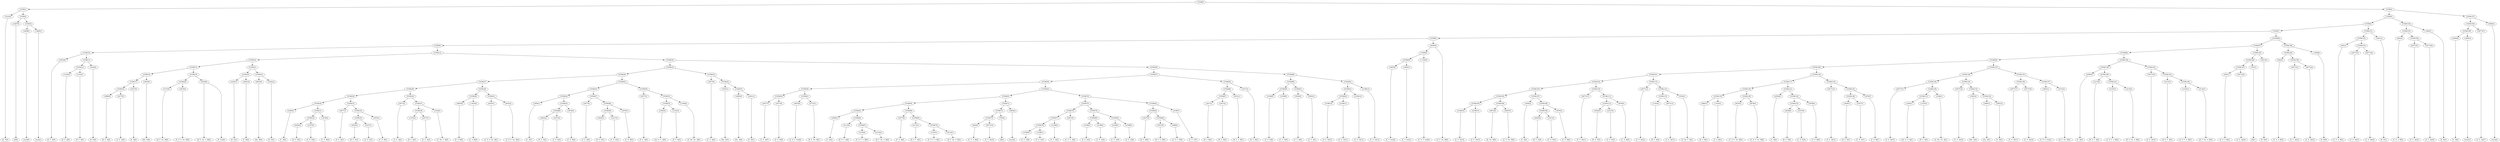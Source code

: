 digraph sample{
"L3222(0)"->"[E  F](0)"
"L3287(0)"->"[E](0)"
"L3609(0)"->"[rest](0)"
"L3609(1)"->"[rest](1)"
"L5358(3)"->"L3609(0)"
"L5358(3)"->"L3609(1)"
"L5358(2)"->"L3287(0)"
"L5358(2)"->"L5358(3)"
"L5358(1)"->"L3222(0)"
"L5358(1)"->"L5358(2)"
"L5023(0)"->"[E  F  A](0)"
"L1163(0)"->"[D  F  A](0)"
"L1163(1)"->"[D  F  A](1)"
"L5358(12)"->"L1163(0)"
"L5358(12)"->"L1163(1)"
"L4182(0)"->"[D  E](0)"
"L5358(11)"->"L5358(12)"
"L5358(11)"->"L4182(0)"
"L5358(10)"->"L5023(0)"
"L5358(10)"->"L5358(11)"
"L3896(0)"->"[D  E  A](0)"
"L2677(0)"->"[C  E  A](0)"
"L5358(18)"->"L3896(0)"
"L5358(18)"->"L2677(0)"
"L4437(0)"->"[E  A](0)"
"L5358(17)"->"L5358(18)"
"L5358(17)"->"L4437(0)"
"L3925(0)"->"[Dis  E](0)"
"L5358(16)"->"L5358(17)"
"L5358(16)"->"L3925(0)"
"L4715(0)"->"[D  E  Gis  B](0)"
"L4676(0)"->"[C  D  E  Gis  B](0)"
"L5358(20)"->"L4715(0)"
"L5358(20)"->"L4676(0)"
"L4438(0)"->"[D  E  Gis  A  B](0)"
"L4438(0)"->"[F  Gis](0)"
"L5358(19)"->"L5358(20)"
"L5358(19)"->"L4438(0)"
"L5358(15)"->"L5358(16)"
"L5358(15)"->"L5358(19)"
"L4182(1)"->"[D  E](1)"
"L2001(0)"->"[C  B](0)"
"L5358(22)"->"L4182(1)"
"L5358(22)"->"L2001(0)"
"L4852(0)"->"[Ais  B](0)"
"L4182(2)"->"[D  E](2)"
"L5358(23)"->"L4852(0)"
"L5358(23)"->"L4182(2)"
"L5358(21)"->"L5358(22)"
"L5358(21)"->"L5358(23)"
"L5358(14)"->"L5358(15)"
"L5358(14)"->"L5358(21)"
"L2056(0)"->"[C  A](0)"
"L4026(0)"->"[D  E  F](0)"
"L2327(0)"->"[C  D  E](0)"
"L5358(32)"->"L4026(0)"
"L5358(32)"->"L2327(0)"
"L3678(0)"->"[C  D  B](0)"
"L5358(31)"->"L5358(32)"
"L5358(31)"->"L3678(0)"
"L5358(30)"->"L2056(0)"
"L5358(30)"->"L5358(31)"
"L2677(1)"->"[C  E  A](1)"
"L4026(1)"->"[D  E  F](1)"
"L2327(1)"->"[C  D  E](1)"
"L5358(35)"->"L4026(1)"
"L5358(35)"->"L2327(1)"
"L3678(1)"->"[C  D  B](1)"
"L5358(34)"->"L5358(35)"
"L5358(34)"->"L3678(1)"
"L5358(33)"->"L2677(1)"
"L5358(33)"->"L5358(34)"
"L5358(29)"->"L5358(30)"
"L5358(29)"->"L5358(33)"
"L2677(2)"->"[C  E  A](2)"
"L1163(2)"->"[D  F  A](2)"
"L2677(3)"->"[C  E  A](3)"
"L5358(38)"->"L1163(2)"
"L5358(38)"->"L2677(3)"
"L3524(0)"->"[C  Dis  F  A](0)"
"L5358(37)"->"L5358(38)"
"L5358(37)"->"L3524(0)"
"L5358(36)"->"L2677(2)"
"L5358(36)"->"L5358(37)"
"L5358(28)"->"L5358(29)"
"L5358(28)"->"L5358(36)"
"L4893(0)"->"[E  A  B](0)"
"L-1810(0)"->"[C  A  B](0)"
"L5358(40)"->"L4893(0)"
"L5358(40)"->"L-1810(0)"
"L4676(1)"->"[C  D  E  Gis  B](1)"
"L4676(2)"->"[C  D  E  Gis  B](2)"
"L5358(41)"->"L4676(1)"
"L5358(41)"->"L4676(2)"
"L5358(39)"->"L5358(40)"
"L5358(39)"->"L5358(41)"
"L5358(27)"->"L5358(28)"
"L5358(27)"->"L5358(39)"
"L2056(1)"->"[C  A](1)"
"L4026(2)"->"[D  E  F](2)"
"L2327(2)"->"[C  D  E](2)"
"L5358(46)"->"L4026(2)"
"L5358(46)"->"L2327(2)"
"L3678(2)"->"[C  D  B](2)"
"L5358(45)"->"L5358(46)"
"L5358(45)"->"L3678(2)"
"L5358(44)"->"L2056(1)"
"L5358(44)"->"L5358(45)"
"L2677(4)"->"[C  E  A](4)"
"L4026(3)"->"[D  E  F](3)"
"L2327(3)"->"[C  D  E](3)"
"L5358(49)"->"L4026(3)"
"L5358(49)"->"L2327(3)"
"L3678(3)"->"[C  D  B](3)"
"L5358(48)"->"L5358(49)"
"L5358(48)"->"L3678(3)"
"L5358(47)"->"L2677(4)"
"L5358(47)"->"L5358(48)"
"L5358(43)"->"L5358(44)"
"L5358(43)"->"L5358(47)"
"L2677(5)"->"[C  E  A](5)"
"L2362(0)"->"[Cis  E  G  A](0)"
"L1163(3)"->"[D  F  A](3)"
"L5358(52)"->"L2362(0)"
"L5358(52)"->"L1163(3)"
"L3186(0)"->"[C  Dis  Fis  A](0)"
"L5358(51)"->"L5358(52)"
"L5358(51)"->"L3186(0)"
"L5358(50)"->"L2677(5)"
"L5358(50)"->"L5358(51)"
"L5358(42)"->"L5358(43)"
"L5358(42)"->"L5358(50)"
"L5358(26)"->"L5358(27)"
"L5358(26)"->"L5358(42)"
"L2677(6)"->"[C  E  A](6)"
"L3925(1)"->"[Dis  E](1)"
"L2985(0)"->"[Gis  A](0)"
"L2001(1)"->"[C  B](1)"
"L5358(55)"->"L2985(0)"
"L5358(55)"->"L2001(1)"
"L5358(54)"->"L3925(1)"
"L5358(54)"->"L5358(55)"
"L5358(53)"->"L2677(6)"
"L5358(53)"->"L5358(54)"
"L5358(25)"->"L5358(26)"
"L5358(25)"->"L5358(53)"
"L2677(7)"->"[C  E  A](7)"
"L2677(8)"->"[C  E  A](8)"
"L5358(60)"->"L2677(7)"
"L5358(60)"->"L2677(8)"
"L4853(0)"->"[C  D  E  Gis](0)"
"L4715(1)"->"[D  E  Gis  B](1)"
"L5358(61)"->"L4853(0)"
"L5358(61)"->"L4715(1)"
"L5358(59)"->"L5358(60)"
"L5358(59)"->"L5358(61)"
"L2056(2)"->"[C  A](2)"
"L2115(0)"->"[D  E  F  A](0)"
"L3145(0)"->"[C  D  F  A  B](0)"
"L4116(0)"->"[D  F  Gis  A  B](0)"
"L5358(67)"->"L3145(0)"
"L5358(67)"->"L4116(0)"
"L5358(66)"->"L2115(0)"
"L5358(66)"->"L5358(67)"
"L5358(65)"->"L2056(2)"
"L5358(65)"->"L5358(66)"
"L2677(9)"->"[C  E  A](9)"
"L2115(1)"->"[D  E  F  A](1)"
"L3145(1)"->"[C  D  F  A  B](1)"
"L4116(1)"->"[D  F  Gis  A  B](1)"
"L5358(70)"->"L3145(1)"
"L5358(70)"->"L4116(1)"
"L5358(69)"->"L2115(1)"
"L5358(69)"->"L5358(70)"
"L5358(68)"->"L2677(9)"
"L5358(68)"->"L5358(69)"
"L5358(64)"->"L5358(65)"
"L5358(64)"->"L5358(68)"
"L602(0)"->"[C  E  A  B](0)"
"L2677(10)"->"[C  E  A](10)"
"L5358(73)"->"L602(0)"
"L5358(73)"->"L2677(10)"
"L783(0)"->"[A](0)"
"L5358(72)"->"L5358(73)"
"L5358(72)"->"L783(0)"
"L3609(2)"->"[rest](2)"
"L5358(71)"->"L5358(72)"
"L5358(71)"->"L3609(2)"
"L5358(63)"->"L5358(64)"
"L5358(63)"->"L5358(71)"
"L2198(0)"->"[C  E  G](0)"
"L2198(1)"->"[C  E  G](1)"
"L5358(78)"->"L2198(0)"
"L5358(78)"->"L2198(1)"
"L2198(2)"->"[C  E  G](2)"
"L5358(77)"->"L5358(78)"
"L5358(77)"->"L2198(2)"
"L2811(0)"->"[C  E  G  A](0)"
"L5358(76)"->"L5358(77)"
"L5358(76)"->"L2811(0)"
"L2198(3)"->"[C  E  G](3)"
"L2198(4)"->"[C  E  G](4)"
"L5358(80)"->"L2198(3)"
"L5358(80)"->"L2198(4)"
"L2198(5)"->"[C  E  G](5)"
"L2198(6)"->"[C  E  G](6)"
"L5358(81)"->"L2198(5)"
"L5358(81)"->"L2198(6)"
"L5358(79)"->"L5358(80)"
"L5358(79)"->"L5358(81)"
"L5358(75)"->"L5358(76)"
"L5358(75)"->"L5358(79)"
"L2417(0)"->"[D  G  B](0)"
"L4531(0)"->"[D  F  G  B](0)"
"L408(0)"->"[C  E  F  G](0)"
"L5358(84)"->"L4531(0)"
"L5358(84)"->"L408(0)"
"L5358(83)"->"L2417(0)"
"L5358(83)"->"L5358(84)"
"L2198(7)"->"[C  E  G](7)"
"L5358(82)"->"L5358(83)"
"L5358(82)"->"L2198(7)"
"L5358(74)"->"L5358(75)"
"L5358(74)"->"L5358(82)"
"L5358(62)"->"L5358(63)"
"L5358(62)"->"L5358(74)"
"L5358(58)"->"L5358(59)"
"L5358(58)"->"L5358(62)"
"L2417(1)"->"[D  G  B](1)"
"L2417(2)"->"[D  G  B](2)"
"L5358(87)"->"L2417(1)"
"L5358(87)"->"L2417(2)"
"L4531(1)"->"[D  F  G  B](1)"
"L5358(86)"->"L5358(87)"
"L5358(86)"->"L4531(1)"
"L2417(3)"->"[D  G  B](3)"
"L5358(85)"->"L5358(86)"
"L5358(85)"->"L2417(3)"
"L5358(57)"->"L5358(58)"
"L5358(57)"->"L5358(85)"
"L2198(8)"->"[C  E  G](8)"
"L2198(9)"->"[C  E  G](9)"
"L5358(90)"->"L2198(8)"
"L5358(90)"->"L2198(9)"
"L5045(0)"->"[C  F  A](0)"
"L5045(1)"->"[C  F  A](1)"
"L5358(91)"->"L5045(0)"
"L5358(91)"->"L5045(1)"
"L5358(89)"->"L5358(90)"
"L5358(89)"->"L5358(91)"
"L2198(10)"->"[C  E  G](10)"
"L2198(11)"->"[C  E  G](11)"
"L5358(94)"->"L2198(10)"
"L5358(94)"->"L2198(11)"
"L2198(12)"->"[C  E  G](12)"
"L5358(93)"->"L5358(94)"
"L5358(93)"->"L2198(12)"
"L2198(13)"->"[C  E  G](13)"
"L5358(92)"->"L5358(93)"
"L5358(92)"->"L2198(13)"
"L5358(88)"->"L5358(89)"
"L5358(88)"->"L5358(92)"
"L5358(56)"->"L5358(57)"
"L5358(56)"->"L5358(88)"
"L5358(24)"->"L5358(25)"
"L5358(24)"->"L5358(56)"
"L5358(13)"->"L5358(14)"
"L5358(13)"->"L5358(24)"
"L5358(9)"->"L5358(10)"
"L5358(9)"->"L5358(13)"
"L3605(0)"->"[C  F  Gis](0)"
"L3605(1)"->"[C  F  Gis](1)"
"L5358(95)"->"L3605(0)"
"L5358(95)"->"L3605(1)"
"L-1785(0)"->"[C  D  F  Gis](0)"
"L1909(0)"->"L5358(95)"
"L1909(0)"->"L-1785(0)"
"L4929(0)"->"[C  F  Gis  B](0)"
"L4929(0)"->"L1909(0)"
"L5358(8)"->"L5358(9)"
"L5358(8)"->"L4929(0)"
"L2198(14)"->"[C  E  G](14)"
"L2198(15)"->"[C  E  G](15)"
"L5358(105)"->"L2198(14)"
"L5358(105)"->"L2198(15)"
"L4672(0)"->"[E  Gis  B](0)"
"L4487(0)"->"[C  E  Gis  B](0)"
"L5358(106)"->"L4672(0)"
"L5358(106)"->"L4487(0)"
"L5358(104)"->"L5358(105)"
"L5358(104)"->"L5358(106)"
"L2056(3)"->"[C  A](3)"
"L4026(4)"->"[D  E  F](4)"
"L2327(4)"->"[C  D  E](4)"
"L5358(109)"->"L4026(4)"
"L5358(109)"->"L2327(4)"
"L3678(4)"->"[C  D  B](4)"
"L5358(108)"->"L5358(109)"
"L5358(108)"->"L3678(4)"
"L5358(107)"->"L2056(3)"
"L5358(107)"->"L5358(108)"
"L5358(103)"->"L5358(104)"
"L5358(103)"->"L5358(107)"
"L2677(11)"->"[C  E  A](11)"
"L4026(5)"->"[D  E  F](5)"
"L2327(5)"->"[C  D  E](5)"
"L5358(112)"->"L4026(5)"
"L5358(112)"->"L2327(5)"
"L3678(5)"->"[C  D  B](5)"
"L5358(111)"->"L5358(112)"
"L5358(111)"->"L3678(5)"
"L5358(110)"->"L2677(11)"
"L5358(110)"->"L5358(111)"
"L5358(102)"->"L5358(103)"
"L5358(102)"->"L5358(110)"
"L2677(12)"->"[C  E  A](12)"
"L1163(4)"->"[D  F  A](4)"
"L2677(13)"->"[C  E  A](13)"
"L5358(115)"->"L1163(4)"
"L5358(115)"->"L2677(13)"
"L3524(1)"->"[C  Dis  F  A](1)"
"L5358(114)"->"L5358(115)"
"L5358(114)"->"L3524(1)"
"L5358(113)"->"L2677(12)"
"L5358(113)"->"L5358(114)"
"L5358(101)"->"L5358(102)"
"L5358(101)"->"L5358(113)"
"L4893(1)"->"[E  A  B](1)"
"L-1810(1)"->"[C  A  B](1)"
"L5358(119)"->"L4893(1)"
"L5358(119)"->"L-1810(1)"
"L4676(3)"->"[C  D  E  Gis  B](3)"
"L4676(4)"->"[C  D  E  Gis  B](4)"
"L5358(120)"->"L4676(3)"
"L5358(120)"->"L4676(4)"
"L5358(118)"->"L5358(119)"
"L5358(118)"->"L5358(120)"
"L2056(4)"->"[C  A](4)"
"L4026(6)"->"[D  E  F](6)"
"L2327(6)"->"[C  D  E](6)"
"L5358(123)"->"L4026(6)"
"L5358(123)"->"L2327(6)"
"L3678(6)"->"[C  D  B](6)"
"L5358(122)"->"L5358(123)"
"L5358(122)"->"L3678(6)"
"L5358(121)"->"L2056(4)"
"L5358(121)"->"L5358(122)"
"L5358(117)"->"L5358(118)"
"L5358(117)"->"L5358(121)"
"L2677(14)"->"[C  E  A](14)"
"L4026(7)"->"[D  E  F](7)"
"L2327(7)"->"[C  D  E](7)"
"L5358(126)"->"L4026(7)"
"L5358(126)"->"L2327(7)"
"L3678(7)"->"[C  D  B](7)"
"L5358(125)"->"L5358(126)"
"L5358(125)"->"L3678(7)"
"L5358(124)"->"L2677(14)"
"L5358(124)"->"L5358(125)"
"L5358(116)"->"L5358(117)"
"L5358(116)"->"L5358(124)"
"L5358(100)"->"L5358(101)"
"L5358(100)"->"L5358(116)"
"L2677(15)"->"[C  E  A](15)"
"L2362(1)"->"[Cis  E  G  A](1)"
"L1163(5)"->"[D  F  A](5)"
"L5358(131)"->"L2362(1)"
"L5358(131)"->"L1163(5)"
"L3186(1)"->"[C  Dis  Fis  A](1)"
"L5358(130)"->"L5358(131)"
"L5358(130)"->"L3186(1)"
"L5358(129)"->"L2677(15)"
"L5358(129)"->"L5358(130)"
"L2677(16)"->"[C  E  A](16)"
"L3925(2)"->"[Dis  E](2)"
"L2985(1)"->"[Gis  A](1)"
"L2001(2)"->"[C  B](2)"
"L5358(134)"->"L2985(1)"
"L5358(134)"->"L2001(2)"
"L5358(133)"->"L3925(2)"
"L5358(133)"->"L5358(134)"
"L5358(132)"->"L2677(16)"
"L5358(132)"->"L5358(133)"
"L5358(128)"->"L5358(129)"
"L5358(128)"->"L5358(132)"
"L2677(17)"->"[C  E  A](17)"
"L2677(18)"->"[C  E  A](18)"
"L5358(136)"->"L2677(17)"
"L5358(136)"->"L2677(18)"
"L4853(1)"->"[C  D  E  Gis](1)"
"L4715(2)"->"[D  E  Gis  B](2)"
"L5358(137)"->"L4853(1)"
"L5358(137)"->"L4715(2)"
"L5358(135)"->"L5358(136)"
"L5358(135)"->"L5358(137)"
"L5358(127)"->"L5358(128)"
"L5358(127)"->"L5358(135)"
"L5358(99)"->"L5358(100)"
"L5358(99)"->"L5358(127)"
"L2056(5)"->"[C  A](5)"
"L2115(2)"->"[D  E  F  A](2)"
"L3145(2)"->"[C  D  F  A  B](2)"
"L4116(2)"->"[D  F  Gis  A  B](2)"
"L5358(141)"->"L3145(2)"
"L5358(141)"->"L4116(2)"
"L5358(140)"->"L2115(2)"
"L5358(140)"->"L5358(141)"
"L5358(139)"->"L2056(5)"
"L5358(139)"->"L5358(140)"
"L2677(19)"->"[C  E  A](19)"
"L2115(3)"->"[D  E  F  A](3)"
"L3145(3)"->"[C  D  F  A  B](3)"
"L4116(3)"->"[D  F  Gis  A  B](3)"
"L5358(144)"->"L3145(3)"
"L5358(144)"->"L4116(3)"
"L5358(143)"->"L2115(3)"
"L5358(143)"->"L5358(144)"
"L5358(142)"->"L2677(19)"
"L5358(142)"->"L5358(143)"
"L5358(138)"->"L5358(139)"
"L5358(138)"->"L5358(142)"
"L5358(98)"->"L5358(99)"
"L5358(98)"->"L5358(138)"
"L602(1)"->"[C  E  A  B](1)"
"L2677(20)"->"[C  E  A](20)"
"L5358(147)"->"L602(1)"
"L5358(147)"->"L2677(20)"
"L783(1)"->"[A](1)"
"L5358(146)"->"L5358(147)"
"L5358(146)"->"L783(1)"
"L3813(0)"->"[D  F](0)"
"L5358(145)"->"L5358(146)"
"L5358(145)"->"L3813(0)"
"L5358(97)"->"L5358(98)"
"L5358(97)"->"L5358(145)"
"L602(2)"->"[C  E  A  B](2)"
"L2677(21)"->"[C  E  A](21)"
"L2677(22)"->"[C  E  A](22)"
"L5358(150)"->"L2677(21)"
"L5358(150)"->"L2677(22)"
"L5358(149)"->"L602(2)"
"L5358(149)"->"L5358(150)"
"L-1809(0)"->"[D  B](0)"
"L5358(148)"->"L5358(149)"
"L5358(148)"->"L-1809(0)"
"L5358(96)"->"L5358(97)"
"L5358(96)"->"L5358(148)"
"L5358(7)"->"L5358(8)"
"L5358(7)"->"L5358(96)"
"L602(3)"->"[C  E  A  B](3)"
"L2677(23)"->"[C  E  A](23)"
"L2677(24)"->"[C  E  A](24)"
"L5358(153)"->"L2677(23)"
"L5358(153)"->"L2677(24)"
"L5358(152)"->"L602(3)"
"L5358(152)"->"L5358(153)"
"L3813(1)"->"[D  F](1)"
"L5358(151)"->"L5358(152)"
"L5358(151)"->"L3813(1)"
"L5358(6)"->"L5358(7)"
"L5358(6)"->"L5358(151)"
"L602(4)"->"[C  E  A  B](4)"
"L2677(25)"->"[C  E  A](25)"
"L2677(26)"->"[C  E  A](26)"
"L5358(156)"->"L2677(25)"
"L5358(156)"->"L2677(26)"
"L5358(155)"->"L602(4)"
"L5358(155)"->"L5358(156)"
"L-1809(1)"->"[D  B](1)"
"L5358(154)"->"L5358(155)"
"L5358(154)"->"L-1809(1)"
"L5358(5)"->"L5358(6)"
"L5358(5)"->"L5358(154)"
"L2056(6)"->"[C  A](6)"
"L3609(3)"->"[rest](3)"
"L5358(159)"->"L2056(6)"
"L5358(159)"->"L3609(3)"
"L2677(27)"->"[C  E  A](27)"
"L5358(158)"->"L5358(159)"
"L5358(158)"->"L2677(27)"
"L3609(4)"->"[rest](4)"
"L5358(157)"->"L5358(158)"
"L5358(157)"->"L3609(4)"
"L5358(4)"->"L5358(5)"
"L5358(4)"->"L5358(157)"
"L5358(0)"->"L5358(1)"
"L5358(0)"->"L5358(4)"
{rank = min; "L5358(0)"}
{rank = same; "L5358(1)"; "L5358(4)";}
{rank = same; "L3222(0)"; "L5358(2)"; "L5358(5)"; "L5358(157)";}
{rank = same; "L3287(0)"; "L5358(3)"; "L5358(6)"; "L5358(154)"; "L5358(158)"; "L3609(4)";}
{rank = same; "L3609(0)"; "L3609(1)"; "L5358(7)"; "L5358(151)"; "L5358(155)"; "L-1809(1)"; "L5358(159)"; "L2677(27)";}
{rank = same; "L5358(8)"; "L5358(96)"; "L5358(152)"; "L3813(1)"; "L602(4)"; "L5358(156)"; "L2056(6)"; "L3609(3)";}
{rank = same; "L5358(9)"; "L4929(0)"; "L5358(97)"; "L5358(148)"; "L602(3)"; "L5358(153)"; "L2677(25)"; "L2677(26)";}
{rank = same; "L5358(10)"; "L5358(13)"; "L1909(0)"; "L5358(98)"; "L5358(145)"; "L5358(149)"; "L-1809(0)"; "L2677(23)"; "L2677(24)";}
{rank = same; "L5023(0)"; "L5358(11)"; "L5358(14)"; "L5358(24)"; "L5358(95)"; "L-1785(0)"; "L5358(99)"; "L5358(138)"; "L5358(146)"; "L3813(0)"; "L602(2)"; "L5358(150)";}
{rank = same; "L5358(12)"; "L4182(0)"; "L5358(15)"; "L5358(21)"; "L5358(25)"; "L5358(56)"; "L3605(0)"; "L3605(1)"; "L5358(100)"; "L5358(127)"; "L5358(139)"; "L5358(142)"; "L5358(147)"; "L783(1)"; "L2677(21)"; "L2677(22)";}
{rank = same; "L1163(0)"; "L1163(1)"; "L5358(16)"; "L5358(19)"; "L5358(22)"; "L5358(23)"; "L5358(26)"; "L5358(53)"; "L5358(57)"; "L5358(88)"; "L5358(101)"; "L5358(116)"; "L5358(128)"; "L5358(135)"; "L2056(5)"; "L5358(140)"; "L2677(19)"; "L5358(143)"; "L602(1)"; "L2677(20)";}
{rank = same; "L5358(17)"; "L3925(0)"; "L5358(20)"; "L4438(0)"; "L4182(1)"; "L2001(0)"; "L4852(0)"; "L4182(2)"; "L5358(27)"; "L5358(42)"; "L2677(6)"; "L5358(54)"; "L5358(58)"; "L5358(85)"; "L5358(89)"; "L5358(92)"; "L5358(102)"; "L5358(113)"; "L5358(117)"; "L5358(124)"; "L5358(129)"; "L5358(132)"; "L5358(136)"; "L5358(137)"; "L2115(2)"; "L5358(141)"; "L2115(3)"; "L5358(144)";}
{rank = same; "L5358(18)"; "L4437(0)"; "L4715(0)"; "L4676(0)"; "L5358(28)"; "L5358(39)"; "L5358(43)"; "L5358(50)"; "L3925(1)"; "L5358(55)"; "L5358(59)"; "L5358(62)"; "L5358(86)"; "L2417(3)"; "L5358(90)"; "L5358(91)"; "L5358(93)"; "L2198(13)"; "L5358(103)"; "L5358(110)"; "L2677(12)"; "L5358(114)"; "L5358(118)"; "L5358(121)"; "L2677(14)"; "L5358(125)"; "L2677(15)"; "L5358(130)"; "L2677(16)"; "L5358(133)"; "L2677(17)"; "L2677(18)"; "L4853(1)"; "L4715(2)"; "L3145(2)"; "L4116(2)"; "L3145(3)"; "L4116(3)";}
{rank = same; "L3896(0)"; "L2677(0)"; "L5358(29)"; "L5358(36)"; "L5358(40)"; "L5358(41)"; "L5358(44)"; "L5358(47)"; "L2677(5)"; "L5358(51)"; "L2985(0)"; "L2001(1)"; "L5358(60)"; "L5358(61)"; "L5358(63)"; "L5358(74)"; "L5358(87)"; "L4531(1)"; "L2198(8)"; "L2198(9)"; "L5045(0)"; "L5045(1)"; "L5358(94)"; "L2198(12)"; "L5358(104)"; "L5358(107)"; "L2677(11)"; "L5358(111)"; "L5358(115)"; "L3524(1)"; "L5358(119)"; "L5358(120)"; "L2056(4)"; "L5358(122)"; "L5358(126)"; "L3678(7)"; "L5358(131)"; "L3186(1)"; "L3925(2)"; "L5358(134)";}
{rank = same; "L5358(30)"; "L5358(33)"; "L2677(2)"; "L5358(37)"; "L4893(0)"; "L-1810(0)"; "L4676(1)"; "L4676(2)"; "L2056(1)"; "L5358(45)"; "L2677(4)"; "L5358(48)"; "L5358(52)"; "L3186(0)"; "L2677(7)"; "L2677(8)"; "L4853(0)"; "L4715(1)"; "L5358(64)"; "L5358(71)"; "L5358(75)"; "L5358(82)"; "L2417(1)"; "L2417(2)"; "L2198(10)"; "L2198(11)"; "L5358(105)"; "L5358(106)"; "L2056(3)"; "L5358(108)"; "L5358(112)"; "L3678(5)"; "L1163(4)"; "L2677(13)"; "L4893(1)"; "L-1810(1)"; "L4676(3)"; "L4676(4)"; "L5358(123)"; "L3678(6)"; "L4026(7)"; "L2327(7)"; "L2362(1)"; "L1163(5)"; "L2985(1)"; "L2001(2)";}
{rank = same; "L2056(0)"; "L5358(31)"; "L2677(1)"; "L5358(34)"; "L5358(38)"; "L3524(0)"; "L5358(46)"; "L3678(2)"; "L5358(49)"; "L3678(3)"; "L2362(0)"; "L1163(3)"; "L5358(65)"; "L5358(68)"; "L5358(72)"; "L3609(2)"; "L5358(76)"; "L5358(79)"; "L5358(83)"; "L2198(7)"; "L2198(14)"; "L2198(15)"; "L4672(0)"; "L4487(0)"; "L5358(109)"; "L3678(4)"; "L4026(5)"; "L2327(5)"; "L4026(6)"; "L2327(6)";}
{rank = same; "L5358(32)"; "L3678(0)"; "L5358(35)"; "L3678(1)"; "L1163(2)"; "L2677(3)"; "L4026(2)"; "L2327(2)"; "L4026(3)"; "L2327(3)"; "L2056(2)"; "L5358(66)"; "L2677(9)"; "L5358(69)"; "L5358(73)"; "L783(0)"; "L5358(77)"; "L2811(0)"; "L5358(80)"; "L5358(81)"; "L2417(0)"; "L5358(84)"; "L4026(4)"; "L2327(4)";}
{rank = same; "L4026(0)"; "L2327(0)"; "L4026(1)"; "L2327(1)"; "L2115(0)"; "L5358(67)"; "L2115(1)"; "L5358(70)"; "L602(0)"; "L2677(10)"; "L5358(78)"; "L2198(2)"; "L2198(3)"; "L2198(4)"; "L2198(5)"; "L2198(6)"; "L4531(0)"; "L408(0)";}
{rank = same; "L3145(0)"; "L4116(0)"; "L3145(1)"; "L4116(1)"; "L2198(0)"; "L2198(1)";}
{rank = max; "[A](0)"; "[A](1)"; "[Ais  B](0)"; "[C  A  B](0)"; "[C  A  B](1)"; "[C  A](0)"; "[C  A](1)"; "[C  A](2)"; "[C  A](3)"; "[C  A](4)"; "[C  A](5)"; "[C  A](6)"; "[C  B](0)"; "[C  B](1)"; "[C  B](2)"; "[C  D  B](0)"; "[C  D  B](1)"; "[C  D  B](2)"; "[C  D  B](3)"; "[C  D  B](4)"; "[C  D  B](5)"; "[C  D  B](6)"; "[C  D  B](7)"; "[C  D  E  Gis  B](0)"; "[C  D  E  Gis  B](1)"; "[C  D  E  Gis  B](2)"; "[C  D  E  Gis  B](3)"; "[C  D  E  Gis  B](4)"; "[C  D  E  Gis](0)"; "[C  D  E  Gis](1)"; "[C  D  E](0)"; "[C  D  E](1)"; "[C  D  E](2)"; "[C  D  E](3)"; "[C  D  E](4)"; "[C  D  E](5)"; "[C  D  E](6)"; "[C  D  E](7)"; "[C  D  F  A  B](0)"; "[C  D  F  A  B](1)"; "[C  D  F  A  B](2)"; "[C  D  F  A  B](3)"; "[C  D  F  Gis](0)"; "[C  Dis  F  A](0)"; "[C  Dis  F  A](1)"; "[C  Dis  Fis  A](0)"; "[C  Dis  Fis  A](1)"; "[C  E  A  B](0)"; "[C  E  A  B](1)"; "[C  E  A  B](2)"; "[C  E  A  B](3)"; "[C  E  A  B](4)"; "[C  E  A](0)"; "[C  E  A](1)"; "[C  E  A](10)"; "[C  E  A](11)"; "[C  E  A](12)"; "[C  E  A](13)"; "[C  E  A](14)"; "[C  E  A](15)"; "[C  E  A](16)"; "[C  E  A](17)"; "[C  E  A](18)"; "[C  E  A](19)"; "[C  E  A](2)"; "[C  E  A](20)"; "[C  E  A](21)"; "[C  E  A](22)"; "[C  E  A](23)"; "[C  E  A](24)"; "[C  E  A](25)"; "[C  E  A](26)"; "[C  E  A](27)"; "[C  E  A](3)"; "[C  E  A](4)"; "[C  E  A](5)"; "[C  E  A](6)"; "[C  E  A](7)"; "[C  E  A](8)"; "[C  E  A](9)"; "[C  E  F  G](0)"; "[C  E  G  A](0)"; "[C  E  G](0)"; "[C  E  G](1)"; "[C  E  G](10)"; "[C  E  G](11)"; "[C  E  G](12)"; "[C  E  G](13)"; "[C  E  G](14)"; "[C  E  G](15)"; "[C  E  G](2)"; "[C  E  G](3)"; "[C  E  G](4)"; "[C  E  G](5)"; "[C  E  G](6)"; "[C  E  G](7)"; "[C  E  G](8)"; "[C  E  G](9)"; "[C  E  Gis  B](0)"; "[C  F  A](0)"; "[C  F  A](1)"; "[C  F  Gis  B](0)"; "[C  F  Gis](0)"; "[C  F  Gis](1)"; "[Cis  E  G  A](0)"; "[Cis  E  G  A](1)"; "[D  B](0)"; "[D  B](1)"; "[D  E  A](0)"; "[D  E  F  A](0)"; "[D  E  F  A](1)"; "[D  E  F  A](2)"; "[D  E  F  A](3)"; "[D  E  F](0)"; "[D  E  F](1)"; "[D  E  F](2)"; "[D  E  F](3)"; "[D  E  F](4)"; "[D  E  F](5)"; "[D  E  F](6)"; "[D  E  F](7)"; "[D  E  Gis  A  B](0)"; "[D  E  Gis  B](0)"; "[D  E  Gis  B](1)"; "[D  E  Gis  B](2)"; "[D  E](0)"; "[D  E](1)"; "[D  E](2)"; "[D  F  A](0)"; "[D  F  A](1)"; "[D  F  A](2)"; "[D  F  A](3)"; "[D  F  A](4)"; "[D  F  A](5)"; "[D  F  G  B](0)"; "[D  F  G  B](1)"; "[D  F  Gis  A  B](0)"; "[D  F  Gis  A  B](1)"; "[D  F  Gis  A  B](2)"; "[D  F  Gis  A  B](3)"; "[D  F](0)"; "[D  F](1)"; "[D  G  B](0)"; "[D  G  B](1)"; "[D  G  B](2)"; "[D  G  B](3)"; "[Dis  E](0)"; "[Dis  E](1)"; "[Dis  E](2)"; "[E  A  B](0)"; "[E  A  B](1)"; "[E  A](0)"; "[E  F  A](0)"; "[E  F](0)"; "[E  Gis  B](0)"; "[E](0)"; "[F  Gis](0)"; "[Gis  A](0)"; "[Gis  A](1)"; "[rest](0)"; "[rest](1)"; "[rest](2)"; "[rest](3)"; "[rest](4)";}
}